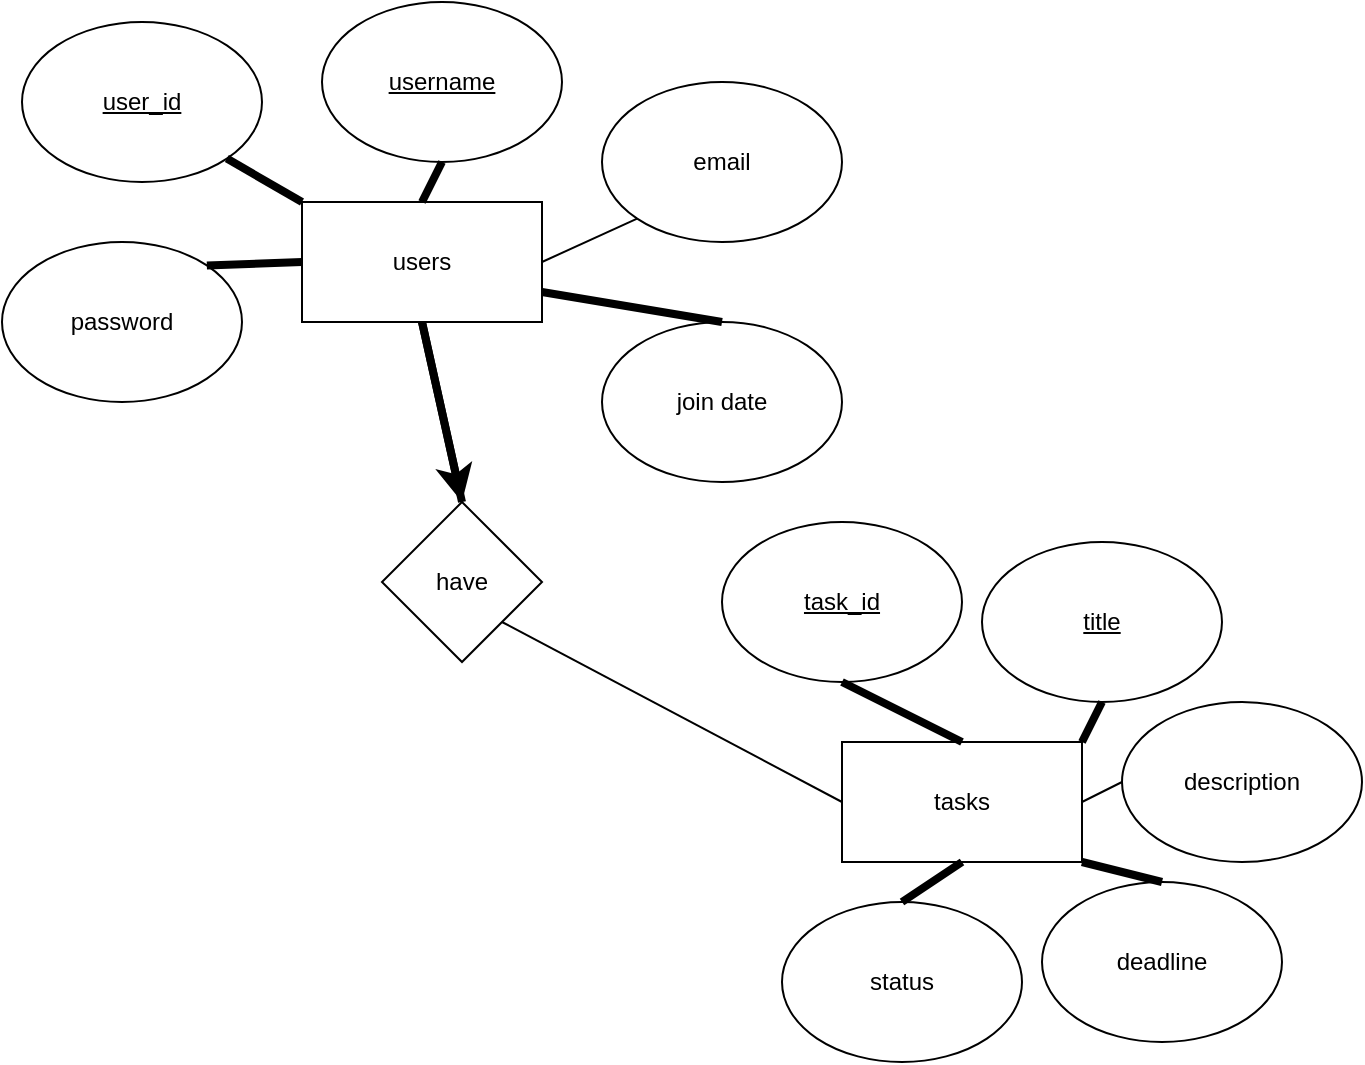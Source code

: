 <mxfile>
    <diagram id="2C5G6IPuOtQd1VdIAll4" name="Page-1">
        <mxGraphModel dx="1038" dy="505" grid="1" gridSize="10" guides="1" tooltips="1" connect="1" arrows="1" fold="1" page="1" pageScale="1" pageWidth="850" pageHeight="1100" math="0" shadow="0">
            <root>
                <mxCell id="0"/>
                <mxCell id="1" parent="0"/>
                <mxCell id="2" value="users" style="rounded=0;whiteSpace=wrap;html=1;" vertex="1" parent="1">
                    <mxGeometry x="260" y="130" width="120" height="60" as="geometry"/>
                </mxCell>
                <mxCell id="3" value="&lt;u&gt;user_id&lt;/u&gt;" style="ellipse;whiteSpace=wrap;html=1;" vertex="1" parent="1">
                    <mxGeometry x="120" y="40" width="120" height="80" as="geometry"/>
                </mxCell>
                <mxCell id="4" value="&lt;u&gt;username&lt;/u&gt;" style="ellipse;whiteSpace=wrap;html=1;" vertex="1" parent="1">
                    <mxGeometry x="270" y="30" width="120" height="80" as="geometry"/>
                </mxCell>
                <mxCell id="5" value="email" style="ellipse;whiteSpace=wrap;html=1;" vertex="1" parent="1">
                    <mxGeometry x="410" y="70" width="120" height="80" as="geometry"/>
                </mxCell>
                <mxCell id="6" value="password" style="ellipse;whiteSpace=wrap;html=1;" vertex="1" parent="1">
                    <mxGeometry x="110" y="150" width="120" height="80" as="geometry"/>
                </mxCell>
                <mxCell id="7" value="join date" style="ellipse;whiteSpace=wrap;html=1;" vertex="1" parent="1">
                    <mxGeometry x="410" y="190" width="120" height="80" as="geometry"/>
                </mxCell>
                <mxCell id="8" value="" style="endArrow=none;html=1;entryX=1;entryY=1;entryDx=0;entryDy=0;exitX=0;exitY=0;exitDx=0;exitDy=0;strokeWidth=4;" edge="1" parent="1" source="2" target="3">
                    <mxGeometry width="50" height="50" relative="1" as="geometry">
                        <mxPoint x="300" y="190" as="sourcePoint"/>
                        <mxPoint x="350" y="140" as="targetPoint"/>
                    </mxGeometry>
                </mxCell>
                <mxCell id="9" value="" style="endArrow=none;html=1;entryX=1;entryY=0;entryDx=0;entryDy=0;exitX=0;exitY=0.5;exitDx=0;exitDy=0;strokeWidth=4;" edge="1" parent="1" source="2" target="6">
                    <mxGeometry width="50" height="50" relative="1" as="geometry">
                        <mxPoint x="270" y="140" as="sourcePoint"/>
                        <mxPoint x="232.426" y="118.284" as="targetPoint"/>
                    </mxGeometry>
                </mxCell>
                <mxCell id="10" value="" style="endArrow=none;html=1;entryX=0.5;entryY=1;entryDx=0;entryDy=0;exitX=0.5;exitY=0;exitDx=0;exitDy=0;strokeWidth=4;" edge="1" parent="1" source="2" target="4">
                    <mxGeometry width="50" height="50" relative="1" as="geometry">
                        <mxPoint x="280" y="150" as="sourcePoint"/>
                        <mxPoint x="242.426" y="128.284" as="targetPoint"/>
                    </mxGeometry>
                </mxCell>
                <mxCell id="11" value="" style="endArrow=none;html=1;entryX=0;entryY=1;entryDx=0;entryDy=0;exitX=1;exitY=0.5;exitDx=0;exitDy=0;" edge="1" parent="1" source="2" target="5">
                    <mxGeometry width="50" height="50" relative="1" as="geometry">
                        <mxPoint x="290" y="160" as="sourcePoint"/>
                        <mxPoint x="252.426" y="138.284" as="targetPoint"/>
                    </mxGeometry>
                </mxCell>
                <mxCell id="12" value="" style="endArrow=none;html=1;entryX=0.5;entryY=0;entryDx=0;entryDy=0;exitX=1;exitY=0.75;exitDx=0;exitDy=0;strokeWidth=4;" edge="1" parent="1" source="2" target="7">
                    <mxGeometry width="50" height="50" relative="1" as="geometry">
                        <mxPoint x="300" y="170" as="sourcePoint"/>
                        <mxPoint x="262.426" y="148.284" as="targetPoint"/>
                    </mxGeometry>
                </mxCell>
                <mxCell id="13" value="tasks" style="rounded=0;whiteSpace=wrap;html=1;" vertex="1" parent="1">
                    <mxGeometry x="530" y="400" width="120" height="60" as="geometry"/>
                </mxCell>
                <mxCell id="15" value="&lt;u&gt;task_id&lt;/u&gt;" style="ellipse;whiteSpace=wrap;html=1;" vertex="1" parent="1">
                    <mxGeometry x="470" y="290" width="120" height="80" as="geometry"/>
                </mxCell>
                <mxCell id="16" value="&lt;u&gt;title&lt;/u&gt;" style="ellipse;whiteSpace=wrap;html=1;" vertex="1" parent="1">
                    <mxGeometry x="600" y="300" width="120" height="80" as="geometry"/>
                </mxCell>
                <mxCell id="17" value="have" style="rhombus;whiteSpace=wrap;html=1;" vertex="1" parent="1">
                    <mxGeometry x="300" y="280" width="80" height="80" as="geometry"/>
                </mxCell>
                <mxCell id="18" value="" style="endArrow=none;html=1;strokeWidth=4;entryX=0.5;entryY=1;entryDx=0;entryDy=0;" edge="1" parent="1" target="2">
                    <mxGeometry width="50" height="50" relative="1" as="geometry">
                        <mxPoint x="340" y="280" as="sourcePoint"/>
                        <mxPoint x="530" y="330" as="targetPoint"/>
                    </mxGeometry>
                </mxCell>
                <mxCell id="19" value="" style="endArrow=none;html=1;strokeWidth=1;exitX=0;exitY=0.5;exitDx=0;exitDy=0;entryX=1;entryY=1;entryDx=0;entryDy=0;" edge="1" parent="1" source="13" target="17">
                    <mxGeometry width="50" height="50" relative="1" as="geometry">
                        <mxPoint x="350" y="290" as="sourcePoint"/>
                        <mxPoint x="330" y="200" as="targetPoint"/>
                    </mxGeometry>
                </mxCell>
                <mxCell id="20" value="description" style="ellipse;whiteSpace=wrap;html=1;" vertex="1" parent="1">
                    <mxGeometry x="670" y="380" width="120" height="80" as="geometry"/>
                </mxCell>
                <mxCell id="21" value="deadline" style="ellipse;whiteSpace=wrap;html=1;" vertex="1" parent="1">
                    <mxGeometry x="630" y="470" width="120" height="80" as="geometry"/>
                </mxCell>
                <mxCell id="22" value="status" style="ellipse;whiteSpace=wrap;html=1;" vertex="1" parent="1">
                    <mxGeometry x="500" y="480" width="120" height="80" as="geometry"/>
                </mxCell>
                <mxCell id="23" value="" style="endArrow=none;html=1;strokeWidth=4;entryX=0.5;entryY=1;entryDx=0;entryDy=0;exitX=0.5;exitY=0;exitDx=0;exitDy=0;" edge="1" parent="1" source="13" target="15">
                    <mxGeometry width="50" height="50" relative="1" as="geometry">
                        <mxPoint x="480" y="380" as="sourcePoint"/>
                        <mxPoint x="530" y="330" as="targetPoint"/>
                    </mxGeometry>
                </mxCell>
                <mxCell id="24" value="" style="endArrow=none;html=1;strokeWidth=4;entryX=0.5;entryY=1;entryDx=0;entryDy=0;exitX=1;exitY=0;exitDx=0;exitDy=0;" edge="1" parent="1" source="13" target="16">
                    <mxGeometry width="50" height="50" relative="1" as="geometry">
                        <mxPoint x="600" y="410" as="sourcePoint"/>
                        <mxPoint x="540" y="380" as="targetPoint"/>
                    </mxGeometry>
                </mxCell>
                <mxCell id="25" value="" style="endArrow=none;html=1;strokeWidth=4;entryX=0.5;entryY=0;entryDx=0;entryDy=0;exitX=0.5;exitY=1;exitDx=0;exitDy=0;" edge="1" parent="1" source="13" target="22">
                    <mxGeometry width="50" height="50" relative="1" as="geometry">
                        <mxPoint x="610" y="420" as="sourcePoint"/>
                        <mxPoint x="550" y="390" as="targetPoint"/>
                    </mxGeometry>
                </mxCell>
                <mxCell id="26" value="" style="endArrow=none;html=1;strokeWidth=4;entryX=1;entryY=1;entryDx=0;entryDy=0;exitX=0.5;exitY=0;exitDx=0;exitDy=0;" edge="1" parent="1" source="21" target="13">
                    <mxGeometry width="50" height="50" relative="1" as="geometry">
                        <mxPoint x="620" y="430" as="sourcePoint"/>
                        <mxPoint x="560" y="400" as="targetPoint"/>
                    </mxGeometry>
                </mxCell>
                <mxCell id="27" value="" style="endArrow=none;html=1;strokeWidth=1;entryX=1;entryY=0.5;entryDx=0;entryDy=0;exitX=0;exitY=0.5;exitDx=0;exitDy=0;" edge="1" parent="1" source="20" target="13">
                    <mxGeometry width="50" height="50" relative="1" as="geometry">
                        <mxPoint x="630" y="440" as="sourcePoint"/>
                        <mxPoint x="570" y="410" as="targetPoint"/>
                    </mxGeometry>
                </mxCell>
                <mxCell id="29" value="" style="endArrow=classic;html=1;strokeWidth=4;entryX=0.5;entryY=0;entryDx=0;entryDy=0;exitX=0.5;exitY=1;exitDx=0;exitDy=0;" edge="1" parent="1" source="2" target="17">
                    <mxGeometry width="50" height="50" relative="1" as="geometry">
                        <mxPoint x="320" y="200" as="sourcePoint"/>
                        <mxPoint x="460" y="230" as="targetPoint"/>
                    </mxGeometry>
                </mxCell>
            </root>
        </mxGraphModel>
    </diagram>
</mxfile>